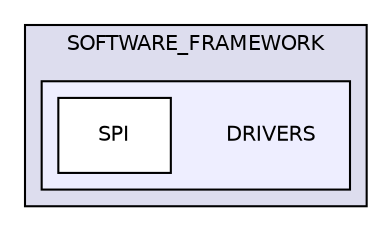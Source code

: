 digraph "C:/Program Files (x86)/Arduino/libraries/WiFi/extras/wifi_dnld/src/SOFTWARE_FRAMEWORK/DRIVERS" {
  compound=true
  node [ fontsize="10", fontname="Helvetica"];
  edge [ labelfontsize="10", labelfontname="Helvetica"];
  subgraph clusterdir_b60c1e8d3ac795886940e5b8f45f12d3 {
    graph [ bgcolor="#ddddee", pencolor="black", label="SOFTWARE_FRAMEWORK" fontname="Helvetica", fontsize="10", URL="dir_b60c1e8d3ac795886940e5b8f45f12d3.html"]
  subgraph clusterdir_f4176d086d6c673fb4ca198fc8025fcc {
    graph [ bgcolor="#eeeeff", pencolor="black", label="" URL="dir_f4176d086d6c673fb4ca198fc8025fcc.html"];
    dir_f4176d086d6c673fb4ca198fc8025fcc [shape=plaintext label="DRIVERS"];
    dir_2d957d4023feb3327b9a56a1c2166a50 [shape=box label="SPI" color="black" fillcolor="white" style="filled" URL="dir_2d957d4023feb3327b9a56a1c2166a50.html"];
  }
  }
}
